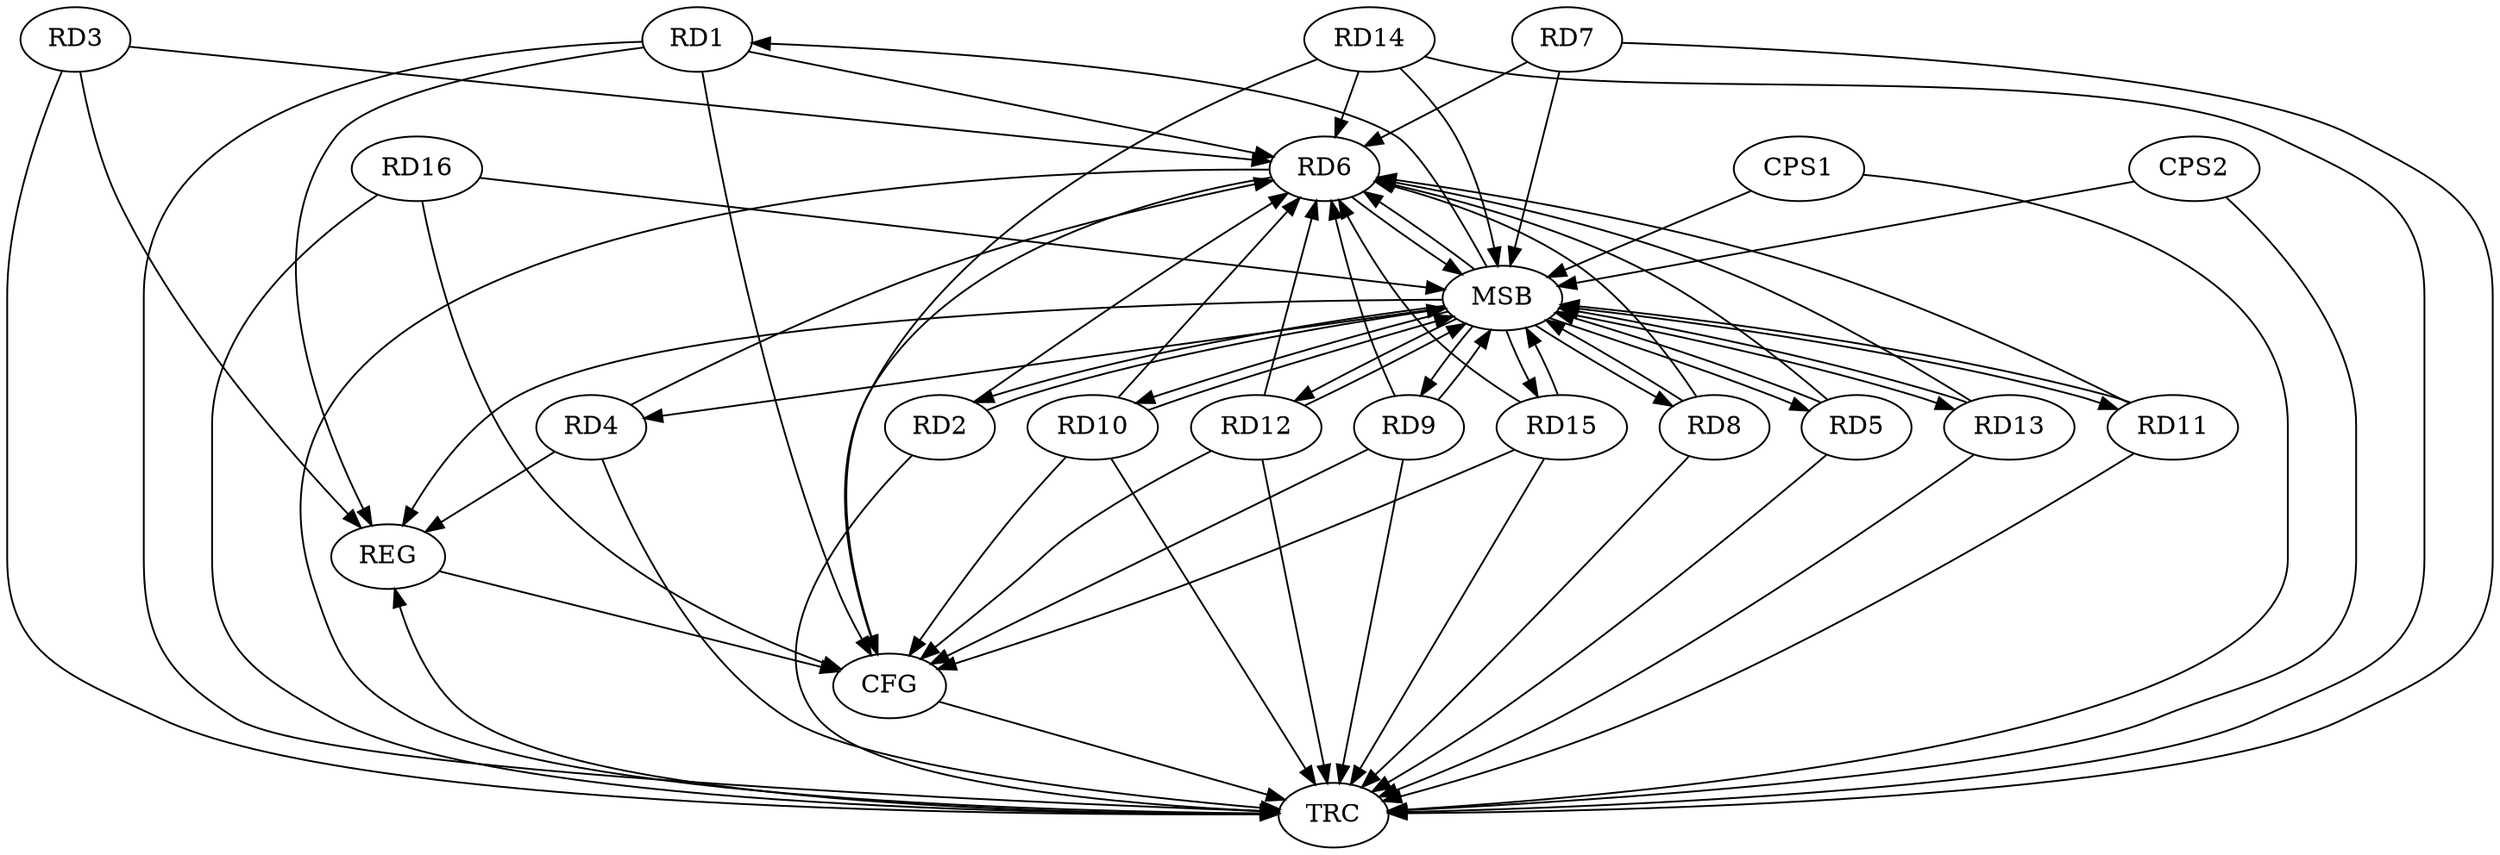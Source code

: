 strict digraph G {
  RD1 [ label="RD1" ];
  RD2 [ label="RD2" ];
  RD3 [ label="RD3" ];
  RD4 [ label="RD4" ];
  RD5 [ label="RD5" ];
  RD6 [ label="RD6" ];
  RD7 [ label="RD7" ];
  RD8 [ label="RD8" ];
  RD9 [ label="RD9" ];
  RD10 [ label="RD10" ];
  RD11 [ label="RD11" ];
  RD12 [ label="RD12" ];
  RD13 [ label="RD13" ];
  RD14 [ label="RD14" ];
  RD15 [ label="RD15" ];
  RD16 [ label="RD16" ];
  CPS1 [ label="CPS1" ];
  CPS2 [ label="CPS2" ];
  REG [ label="REG" ];
  MSB [ label="MSB" ];
  CFG [ label="CFG" ];
  TRC [ label="TRC" ];
  RD3 -> RD6;
  RD1 -> REG;
  RD3 -> REG;
  RD4 -> REG;
  RD2 -> MSB;
  MSB -> REG;
  RD5 -> MSB;
  MSB -> RD12;
  RD6 -> MSB;
  MSB -> RD5;
  MSB -> RD10;
  RD7 -> MSB;
  MSB -> RD4;
  MSB -> RD15;
  RD8 -> MSB;
  MSB -> RD13;
  RD9 -> MSB;
  RD10 -> MSB;
  MSB -> RD6;
  RD11 -> MSB;
  RD12 -> MSB;
  RD13 -> MSB;
  MSB -> RD2;
  MSB -> RD8;
  RD14 -> MSB;
  RD15 -> MSB;
  MSB -> RD11;
  RD16 -> MSB;
  MSB -> RD1;
  CPS1 -> MSB;
  CPS2 -> MSB;
  MSB -> RD9;
  RD14 -> CFG;
  RD9 -> CFG;
  RD1 -> CFG;
  RD6 -> CFG;
  RD12 -> CFG;
  RD10 -> CFG;
  RD15 -> CFG;
  RD16 -> CFG;
  REG -> CFG;
  RD1 -> TRC;
  RD2 -> TRC;
  RD3 -> TRC;
  RD4 -> TRC;
  RD5 -> TRC;
  RD6 -> TRC;
  RD7 -> TRC;
  RD8 -> TRC;
  RD9 -> TRC;
  RD10 -> TRC;
  RD11 -> TRC;
  RD12 -> TRC;
  RD13 -> TRC;
  RD14 -> TRC;
  RD15 -> TRC;
  RD16 -> TRC;
  CPS1 -> TRC;
  CPS2 -> TRC;
  CFG -> TRC;
  TRC -> REG;
  RD8 -> RD6;
  RD5 -> RD6;
  RD10 -> RD6;
  RD4 -> RD6;
  RD9 -> RD6;
  RD15 -> RD6;
  RD2 -> RD6;
  RD12 -> RD6;
  RD13 -> RD6;
  RD7 -> RD6;
  RD1 -> RD6;
  RD14 -> RD6;
  RD11 -> RD6;
}
